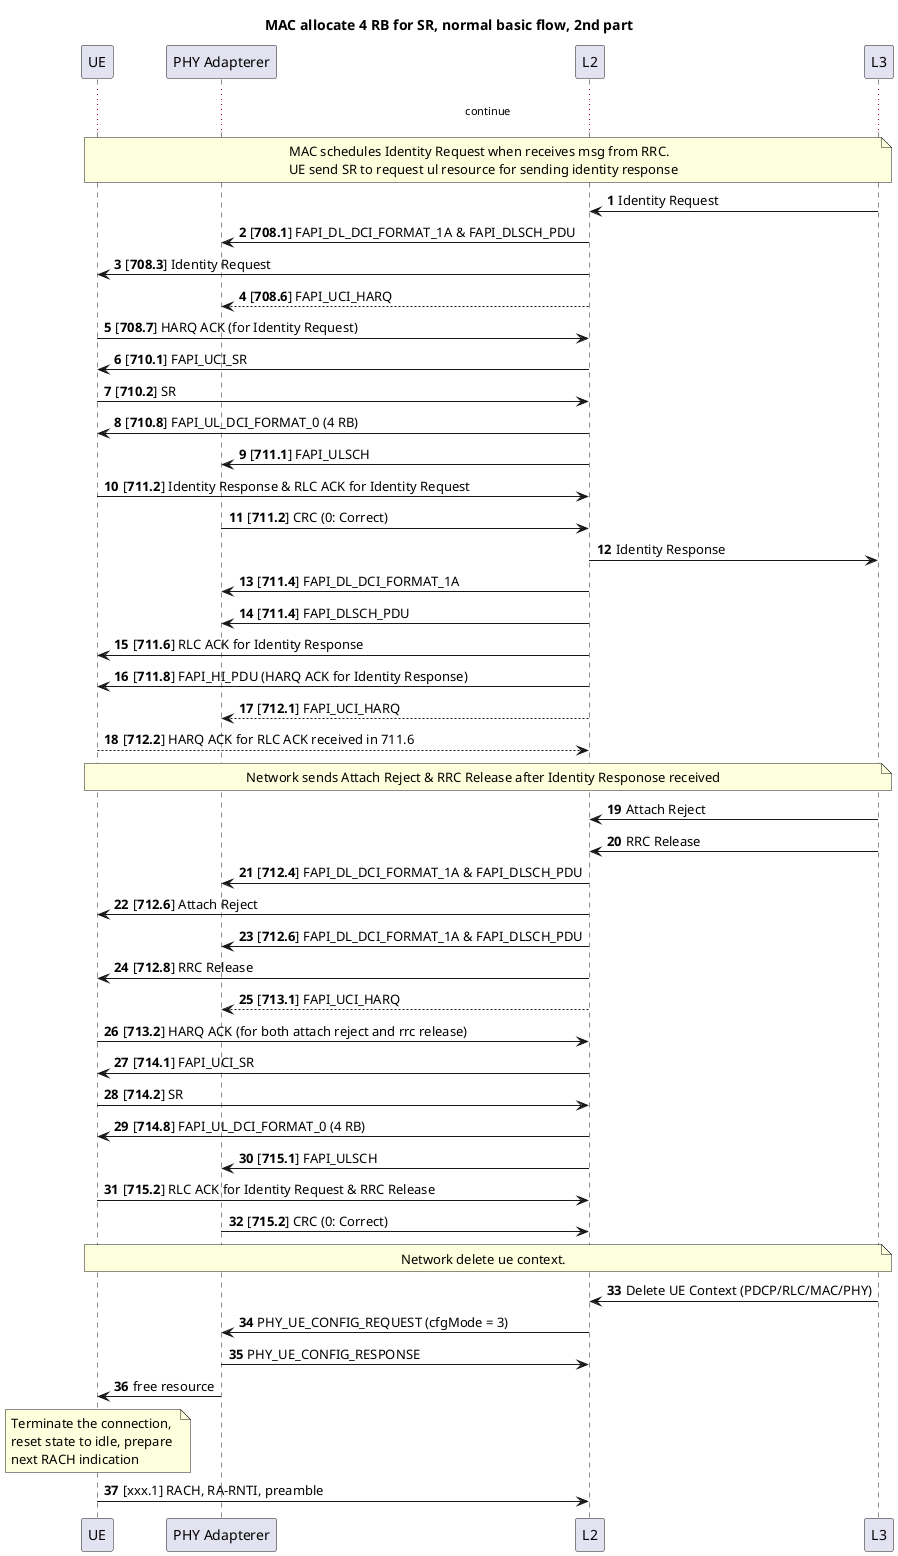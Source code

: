 @startuml
autonumber
title MAC allocate 4 RB for SR, normal basic flow, 2nd part

participant "UE" as ue
participant "PHY Adapterer" as phy
participant "L2" as l2
participant "L3" as l3

... continue ...

note over ue, l3
MAC schedules Identity Request when receives msg from RRC.
UE send SR to request ul resource for sending identity response
end note

l3 -> l2 : Identity Request

l2 -> phy : [**708.1**] FAPI_DL_DCI_FORMAT_1A & FAPI_DLSCH_PDU
l2 -> ue : [**708.3**] Identity Request
l2 --> phy : [**708.6**] FAPI_UCI_HARQ
ue -> l2 : [**708.7**] HARQ ACK (for Identity Request)

l2 -> ue : [**710.1**] FAPI_UCI_SR
ue -> l2 : [**710.2**] SR
l2 -> ue : [**710.8**] FAPI_UL_DCI_FORMAT_0 (4 RB)
l2 -> phy : [**711.1**] FAPI_ULSCH
ue -> l2 : [**711.2**] Identity Response & RLC ACK for Identity Request
phy -> l2 : [**711.2**] CRC (0: Correct)

l2 -> l3 : Identity Response

l2 -> phy : [**711.4**] FAPI_DL_DCI_FORMAT_1A
l2 -> phy : [**711.4**] FAPI_DLSCH_PDU
l2 -> ue : [**711.6**] RLC ACK for Identity Response
l2 -> ue : [**711.8**] FAPI_HI_PDU (HARQ ACK for Identity Response)
l2 --> phy : [**712.1**] FAPI_UCI_HARQ
ue --> l2 : [**712.2**] HARQ ACK for RLC ACK received in 711.6


note over ue, l3
Network sends Attach Reject & RRC Release after Identity Responose received
end note

l3 -> l2 : Attach Reject 
l3 -> l2 : RRC Release

l2 -> phy : [**712.4**] FAPI_DL_DCI_FORMAT_1A & FAPI_DLSCH_PDU
l2 -> ue : [**712.6**] Attach Reject

l2 -> phy : [**712.6**] FAPI_DL_DCI_FORMAT_1A & FAPI_DLSCH_PDU
l2 -> ue : [**712.8**] RRC Release

l2 --> phy : [**713.1**] FAPI_UCI_HARQ
ue -> l2 : [**713.2**] HARQ ACK (for both attach reject and rrc release)

l2 -> ue : [**714.1**] FAPI_UCI_SR
ue -> l2 : [**714.2**] SR
l2 -> ue : [**714.8**] FAPI_UL_DCI_FORMAT_0 (4 RB)
l2 -> phy : [**715.1**] FAPI_ULSCH
ue -> l2 : [**715.2**] RLC ACK for Identity Request & RRC Release
phy -> l2 : [**715.2**] CRC (0: Correct)

note over ue, l3
Network delete ue context.
end note

l3 -> l2 : Delete UE Context (PDCP/RLC/MAC/PHY)

l2 -> phy : PHY_UE_CONFIG_REQUEST (cfgMode = 3)
phy -> l2 : PHY_UE_CONFIG_RESPONSE
phy -> ue : free resource

note over ue
Terminate the connection, 
reset state to idle, prepare
next RACH indication 
end note

ue -> l2 : [xxx.1] RACH, RA-RNTI, preamble

@enduml